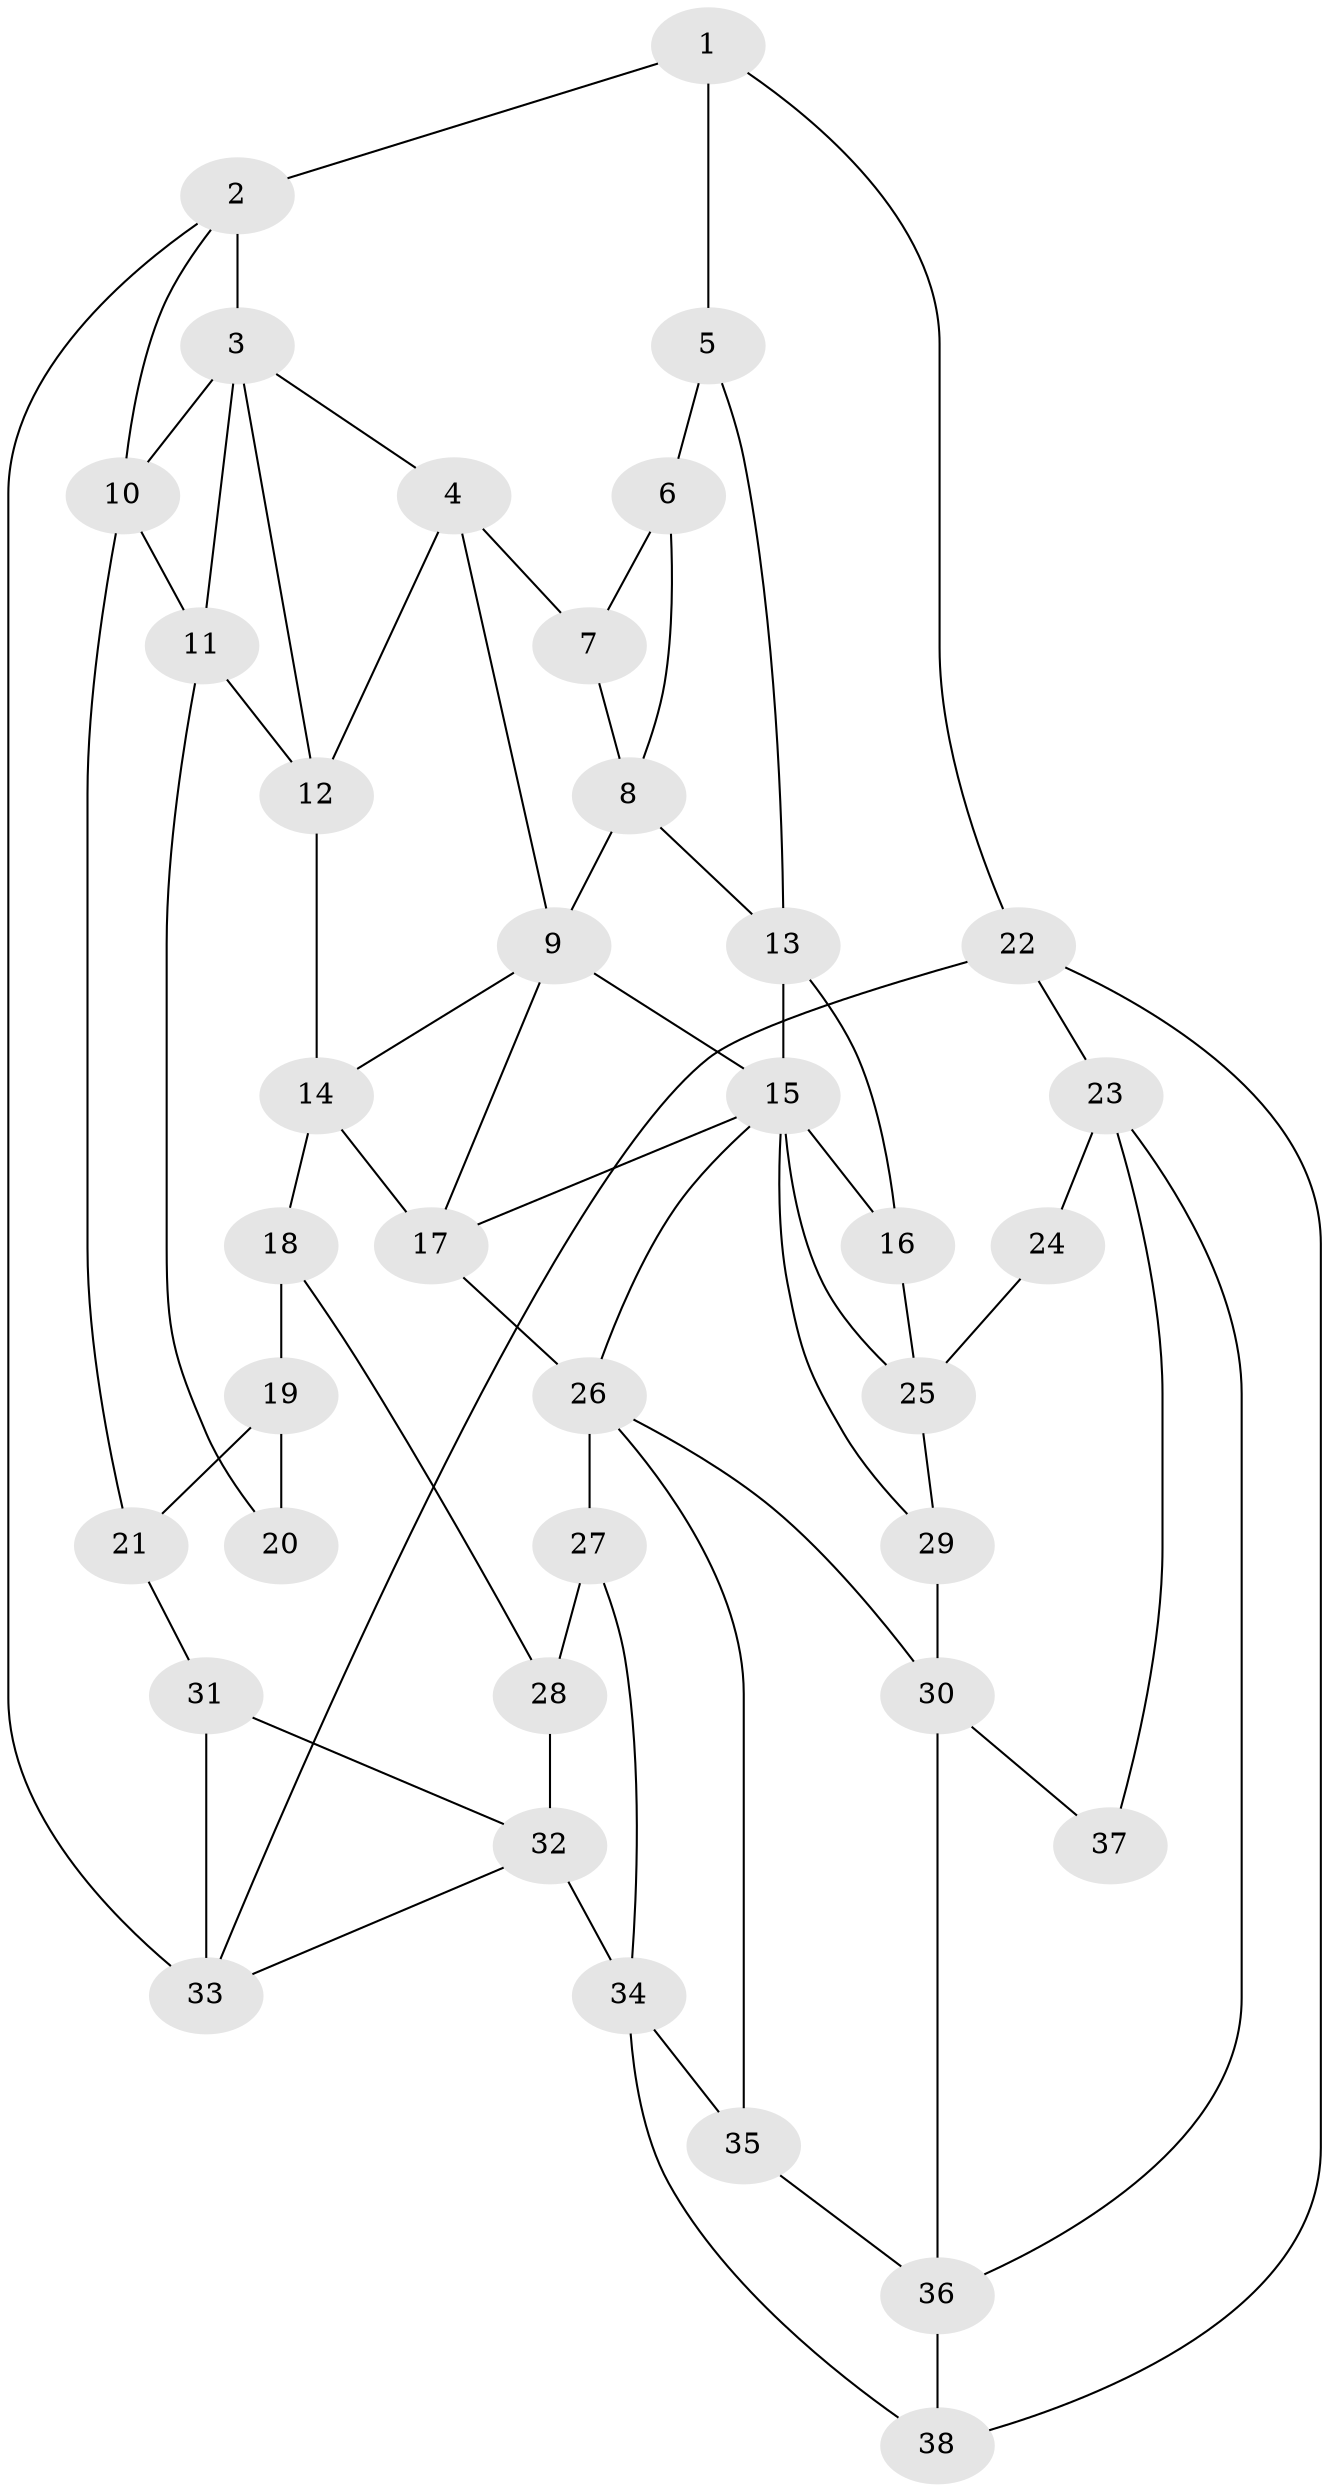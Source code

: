 // original degree distribution, {3: 0.016666666666666666, 6: 0.20833333333333334, 4: 0.225, 5: 0.55}
// Generated by graph-tools (version 1.1) at 2025/54/03/04/25 22:54:16]
// undirected, 38 vertices, 69 edges
graph export_dot {
  node [color=gray90,style=filled];
  1;
  2;
  3;
  4;
  5;
  6;
  7;
  8;
  9;
  10;
  11;
  12;
  13;
  14;
  15;
  16;
  17;
  18;
  19;
  20;
  21;
  22;
  23;
  24;
  25;
  26;
  27;
  28;
  29;
  30;
  31;
  32;
  33;
  34;
  35;
  36;
  37;
  38;
  1 -- 2 [weight=1.0];
  1 -- 5 [weight=2.0];
  1 -- 22 [weight=1.0];
  2 -- 3 [weight=2.0];
  2 -- 10 [weight=1.0];
  2 -- 33 [weight=1.0];
  3 -- 4 [weight=1.0];
  3 -- 10 [weight=1.0];
  3 -- 11 [weight=1.0];
  3 -- 12 [weight=1.0];
  4 -- 7 [weight=1.0];
  4 -- 9 [weight=1.0];
  4 -- 12 [weight=1.0];
  5 -- 6 [weight=2.0];
  5 -- 13 [weight=2.0];
  6 -- 7 [weight=1.0];
  6 -- 8 [weight=1.0];
  7 -- 8 [weight=1.0];
  8 -- 9 [weight=2.0];
  8 -- 13 [weight=2.0];
  9 -- 14 [weight=1.0];
  9 -- 15 [weight=1.0];
  9 -- 17 [weight=1.0];
  10 -- 11 [weight=1.0];
  10 -- 21 [weight=1.0];
  11 -- 12 [weight=1.0];
  11 -- 20 [weight=2.0];
  12 -- 14 [weight=1.0];
  13 -- 15 [weight=2.0];
  13 -- 16 [weight=2.0];
  14 -- 17 [weight=1.0];
  14 -- 18 [weight=2.0];
  15 -- 16 [weight=1.0];
  15 -- 17 [weight=1.0];
  15 -- 25 [weight=2.0];
  15 -- 26 [weight=1.0];
  15 -- 29 [weight=1.0];
  16 -- 25 [weight=1.0];
  17 -- 26 [weight=1.0];
  18 -- 19 [weight=2.0];
  18 -- 28 [weight=2.0];
  19 -- 20 [weight=2.0];
  19 -- 21 [weight=2.0];
  21 -- 31 [weight=2.0];
  22 -- 23 [weight=1.0];
  22 -- 33 [weight=1.0];
  22 -- 38 [weight=1.0];
  23 -- 24 [weight=2.0];
  23 -- 36 [weight=1.0];
  23 -- 37 [weight=2.0];
  24 -- 25 [weight=2.0];
  25 -- 29 [weight=1.0];
  26 -- 27 [weight=1.0];
  26 -- 30 [weight=1.0];
  26 -- 35 [weight=1.0];
  27 -- 28 [weight=2.0];
  27 -- 34 [weight=1.0];
  28 -- 32 [weight=2.0];
  29 -- 30 [weight=2.0];
  30 -- 36 [weight=1.0];
  30 -- 37 [weight=2.0];
  31 -- 32 [weight=1.0];
  31 -- 33 [weight=2.0];
  32 -- 33 [weight=1.0];
  32 -- 34 [weight=2.0];
  34 -- 35 [weight=1.0];
  34 -- 38 [weight=1.0];
  35 -- 36 [weight=1.0];
  36 -- 38 [weight=2.0];
}
